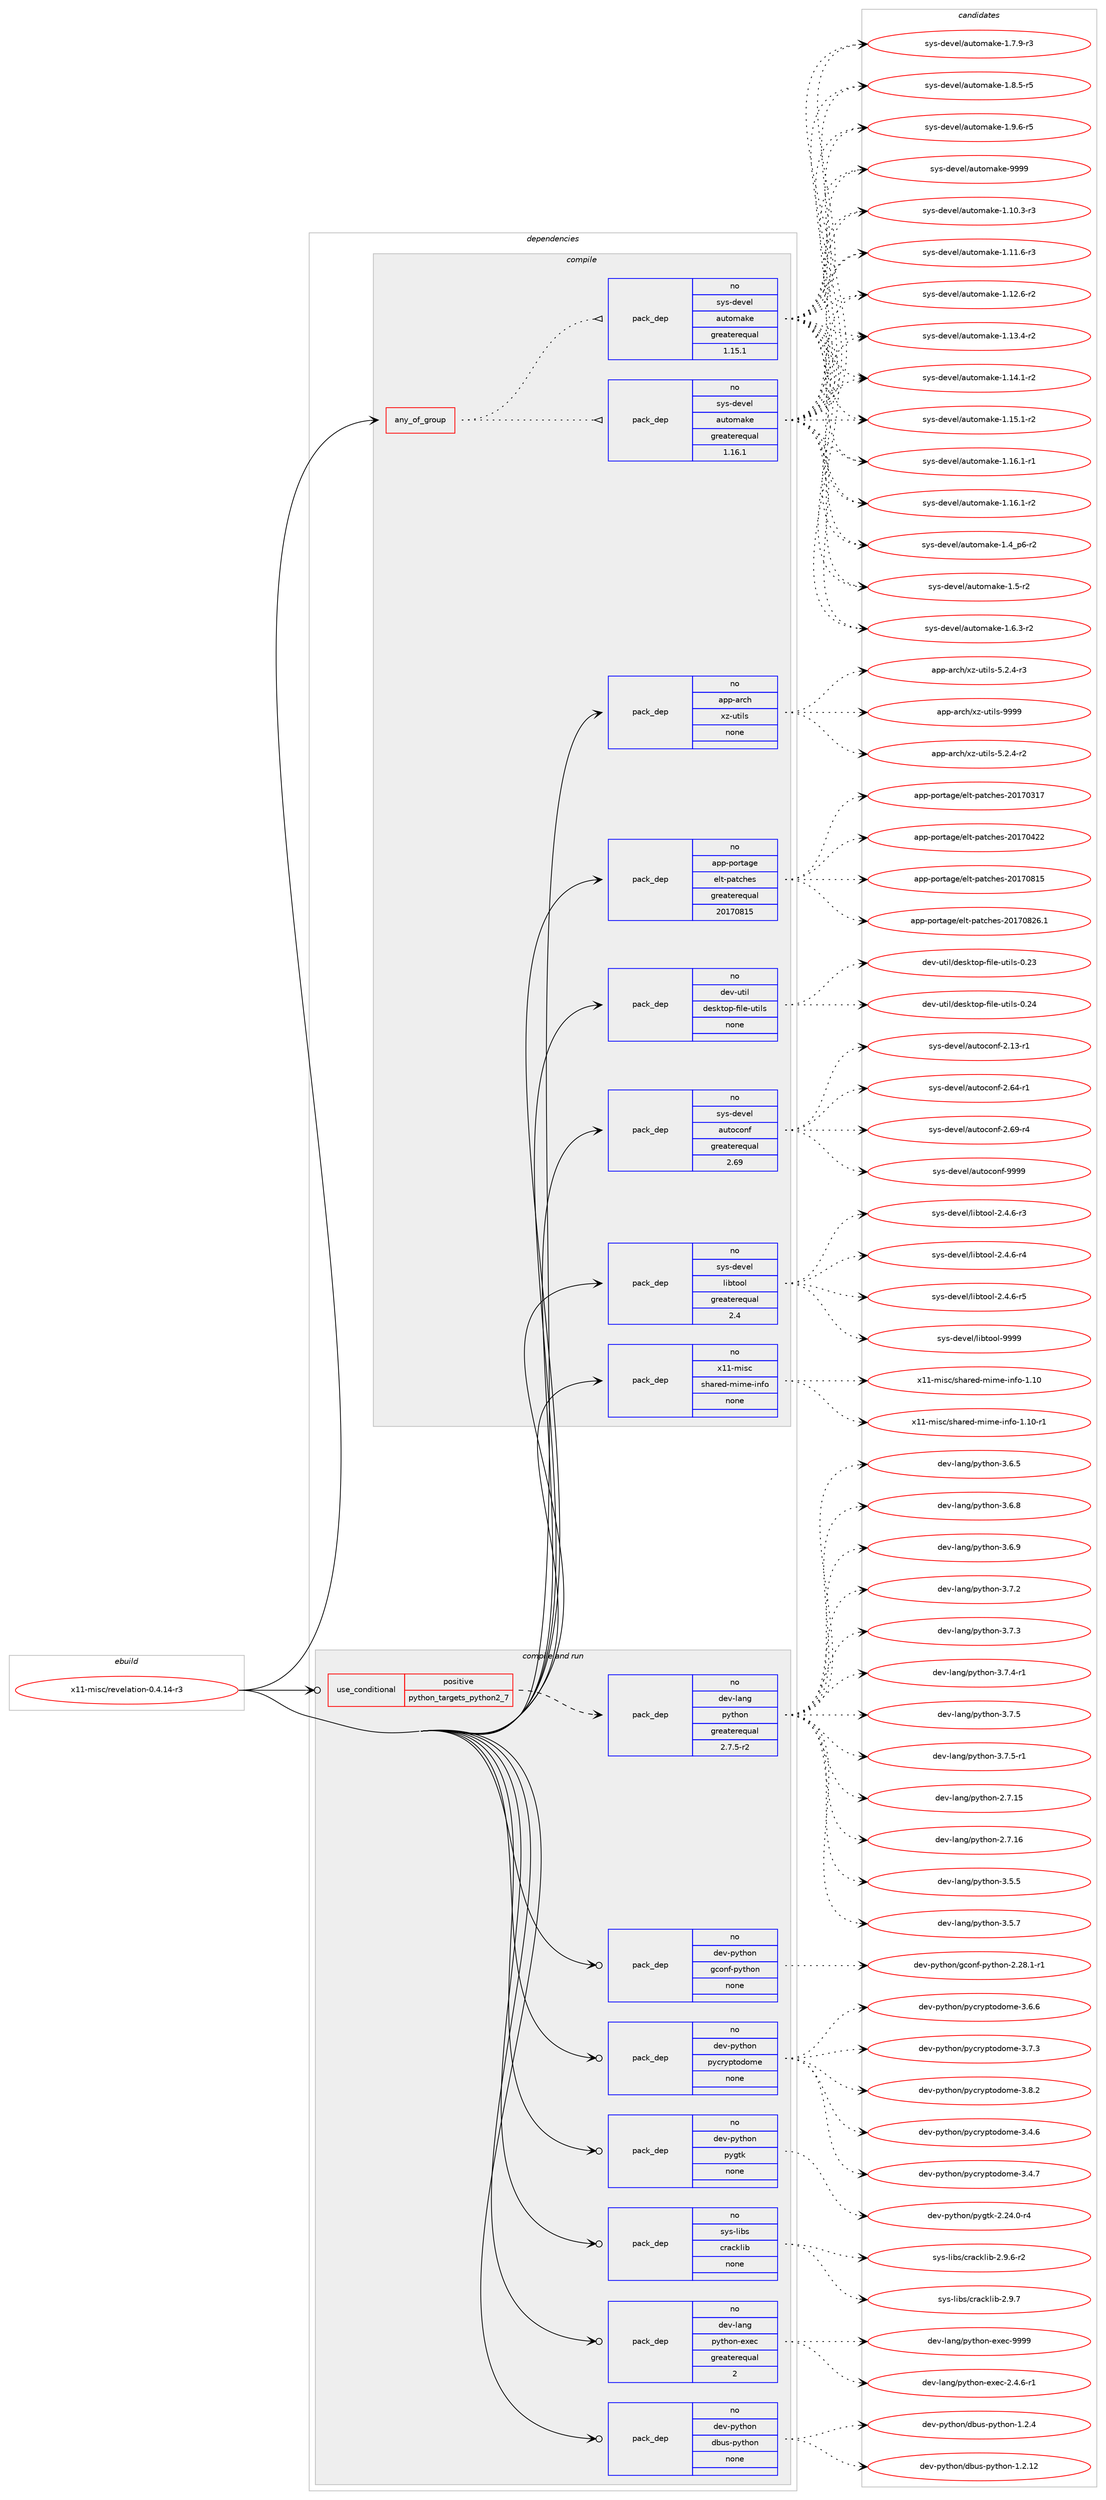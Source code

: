 digraph prolog {

# *************
# Graph options
# *************

newrank=true;
concentrate=true;
compound=true;
graph [rankdir=LR,fontname=Helvetica,fontsize=10,ranksep=1.5];#, ranksep=2.5, nodesep=0.2];
edge  [arrowhead=vee];
node  [fontname=Helvetica,fontsize=10];

# **********
# The ebuild
# **********

subgraph cluster_leftcol {
color=gray;
rank=same;
label=<<i>ebuild</i>>;
id [label="x11-misc/revelation-0.4.14-r3", color=red, width=4, href="../x11-misc/revelation-0.4.14-r3.svg"];
}

# ****************
# The dependencies
# ****************

subgraph cluster_midcol {
color=gray;
label=<<i>dependencies</i>>;
subgraph cluster_compile {
fillcolor="#eeeeee";
style=filled;
label=<<i>compile</i>>;
subgraph any16101 {
dependency920352 [label=<<TABLE BORDER="0" CELLBORDER="1" CELLSPACING="0" CELLPADDING="4"><TR><TD CELLPADDING="10">any_of_group</TD></TR></TABLE>>, shape=none, color=red];subgraph pack683736 {
dependency920353 [label=<<TABLE BORDER="0" CELLBORDER="1" CELLSPACING="0" CELLPADDING="4" WIDTH="220"><TR><TD ROWSPAN="6" CELLPADDING="30">pack_dep</TD></TR><TR><TD WIDTH="110">no</TD></TR><TR><TD>sys-devel</TD></TR><TR><TD>automake</TD></TR><TR><TD>greaterequal</TD></TR><TR><TD>1.16.1</TD></TR></TABLE>>, shape=none, color=blue];
}
dependency920352:e -> dependency920353:w [weight=20,style="dotted",arrowhead="oinv"];
subgraph pack683737 {
dependency920354 [label=<<TABLE BORDER="0" CELLBORDER="1" CELLSPACING="0" CELLPADDING="4" WIDTH="220"><TR><TD ROWSPAN="6" CELLPADDING="30">pack_dep</TD></TR><TR><TD WIDTH="110">no</TD></TR><TR><TD>sys-devel</TD></TR><TR><TD>automake</TD></TR><TR><TD>greaterequal</TD></TR><TR><TD>1.15.1</TD></TR></TABLE>>, shape=none, color=blue];
}
dependency920352:e -> dependency920354:w [weight=20,style="dotted",arrowhead="oinv"];
}
id:e -> dependency920352:w [weight=20,style="solid",arrowhead="vee"];
subgraph pack683738 {
dependency920355 [label=<<TABLE BORDER="0" CELLBORDER="1" CELLSPACING="0" CELLPADDING="4" WIDTH="220"><TR><TD ROWSPAN="6" CELLPADDING="30">pack_dep</TD></TR><TR><TD WIDTH="110">no</TD></TR><TR><TD>app-arch</TD></TR><TR><TD>xz-utils</TD></TR><TR><TD>none</TD></TR><TR><TD></TD></TR></TABLE>>, shape=none, color=blue];
}
id:e -> dependency920355:w [weight=20,style="solid",arrowhead="vee"];
subgraph pack683739 {
dependency920356 [label=<<TABLE BORDER="0" CELLBORDER="1" CELLSPACING="0" CELLPADDING="4" WIDTH="220"><TR><TD ROWSPAN="6" CELLPADDING="30">pack_dep</TD></TR><TR><TD WIDTH="110">no</TD></TR><TR><TD>app-portage</TD></TR><TR><TD>elt-patches</TD></TR><TR><TD>greaterequal</TD></TR><TR><TD>20170815</TD></TR></TABLE>>, shape=none, color=blue];
}
id:e -> dependency920356:w [weight=20,style="solid",arrowhead="vee"];
subgraph pack683740 {
dependency920357 [label=<<TABLE BORDER="0" CELLBORDER="1" CELLSPACING="0" CELLPADDING="4" WIDTH="220"><TR><TD ROWSPAN="6" CELLPADDING="30">pack_dep</TD></TR><TR><TD WIDTH="110">no</TD></TR><TR><TD>dev-util</TD></TR><TR><TD>desktop-file-utils</TD></TR><TR><TD>none</TD></TR><TR><TD></TD></TR></TABLE>>, shape=none, color=blue];
}
id:e -> dependency920357:w [weight=20,style="solid",arrowhead="vee"];
subgraph pack683741 {
dependency920358 [label=<<TABLE BORDER="0" CELLBORDER="1" CELLSPACING="0" CELLPADDING="4" WIDTH="220"><TR><TD ROWSPAN="6" CELLPADDING="30">pack_dep</TD></TR><TR><TD WIDTH="110">no</TD></TR><TR><TD>sys-devel</TD></TR><TR><TD>autoconf</TD></TR><TR><TD>greaterequal</TD></TR><TR><TD>2.69</TD></TR></TABLE>>, shape=none, color=blue];
}
id:e -> dependency920358:w [weight=20,style="solid",arrowhead="vee"];
subgraph pack683742 {
dependency920359 [label=<<TABLE BORDER="0" CELLBORDER="1" CELLSPACING="0" CELLPADDING="4" WIDTH="220"><TR><TD ROWSPAN="6" CELLPADDING="30">pack_dep</TD></TR><TR><TD WIDTH="110">no</TD></TR><TR><TD>sys-devel</TD></TR><TR><TD>libtool</TD></TR><TR><TD>greaterequal</TD></TR><TR><TD>2.4</TD></TR></TABLE>>, shape=none, color=blue];
}
id:e -> dependency920359:w [weight=20,style="solid",arrowhead="vee"];
subgraph pack683743 {
dependency920360 [label=<<TABLE BORDER="0" CELLBORDER="1" CELLSPACING="0" CELLPADDING="4" WIDTH="220"><TR><TD ROWSPAN="6" CELLPADDING="30">pack_dep</TD></TR><TR><TD WIDTH="110">no</TD></TR><TR><TD>x11-misc</TD></TR><TR><TD>shared-mime-info</TD></TR><TR><TD>none</TD></TR><TR><TD></TD></TR></TABLE>>, shape=none, color=blue];
}
id:e -> dependency920360:w [weight=20,style="solid",arrowhead="vee"];
}
subgraph cluster_compileandrun {
fillcolor="#eeeeee";
style=filled;
label=<<i>compile and run</i>>;
subgraph cond219924 {
dependency920361 [label=<<TABLE BORDER="0" CELLBORDER="1" CELLSPACING="0" CELLPADDING="4"><TR><TD ROWSPAN="3" CELLPADDING="10">use_conditional</TD></TR><TR><TD>positive</TD></TR><TR><TD>python_targets_python2_7</TD></TR></TABLE>>, shape=none, color=red];
subgraph pack683744 {
dependency920362 [label=<<TABLE BORDER="0" CELLBORDER="1" CELLSPACING="0" CELLPADDING="4" WIDTH="220"><TR><TD ROWSPAN="6" CELLPADDING="30">pack_dep</TD></TR><TR><TD WIDTH="110">no</TD></TR><TR><TD>dev-lang</TD></TR><TR><TD>python</TD></TR><TR><TD>greaterequal</TD></TR><TR><TD>2.7.5-r2</TD></TR></TABLE>>, shape=none, color=blue];
}
dependency920361:e -> dependency920362:w [weight=20,style="dashed",arrowhead="vee"];
}
id:e -> dependency920361:w [weight=20,style="solid",arrowhead="odotvee"];
subgraph pack683745 {
dependency920363 [label=<<TABLE BORDER="0" CELLBORDER="1" CELLSPACING="0" CELLPADDING="4" WIDTH="220"><TR><TD ROWSPAN="6" CELLPADDING="30">pack_dep</TD></TR><TR><TD WIDTH="110">no</TD></TR><TR><TD>dev-lang</TD></TR><TR><TD>python-exec</TD></TR><TR><TD>greaterequal</TD></TR><TR><TD>2</TD></TR></TABLE>>, shape=none, color=blue];
}
id:e -> dependency920363:w [weight=20,style="solid",arrowhead="odotvee"];
subgraph pack683746 {
dependency920364 [label=<<TABLE BORDER="0" CELLBORDER="1" CELLSPACING="0" CELLPADDING="4" WIDTH="220"><TR><TD ROWSPAN="6" CELLPADDING="30">pack_dep</TD></TR><TR><TD WIDTH="110">no</TD></TR><TR><TD>dev-python</TD></TR><TR><TD>dbus-python</TD></TR><TR><TD>none</TD></TR><TR><TD></TD></TR></TABLE>>, shape=none, color=blue];
}
id:e -> dependency920364:w [weight=20,style="solid",arrowhead="odotvee"];
subgraph pack683747 {
dependency920365 [label=<<TABLE BORDER="0" CELLBORDER="1" CELLSPACING="0" CELLPADDING="4" WIDTH="220"><TR><TD ROWSPAN="6" CELLPADDING="30">pack_dep</TD></TR><TR><TD WIDTH="110">no</TD></TR><TR><TD>dev-python</TD></TR><TR><TD>gconf-python</TD></TR><TR><TD>none</TD></TR><TR><TD></TD></TR></TABLE>>, shape=none, color=blue];
}
id:e -> dependency920365:w [weight=20,style="solid",arrowhead="odotvee"];
subgraph pack683748 {
dependency920366 [label=<<TABLE BORDER="0" CELLBORDER="1" CELLSPACING="0" CELLPADDING="4" WIDTH="220"><TR><TD ROWSPAN="6" CELLPADDING="30">pack_dep</TD></TR><TR><TD WIDTH="110">no</TD></TR><TR><TD>dev-python</TD></TR><TR><TD>pycryptodome</TD></TR><TR><TD>none</TD></TR><TR><TD></TD></TR></TABLE>>, shape=none, color=blue];
}
id:e -> dependency920366:w [weight=20,style="solid",arrowhead="odotvee"];
subgraph pack683749 {
dependency920367 [label=<<TABLE BORDER="0" CELLBORDER="1" CELLSPACING="0" CELLPADDING="4" WIDTH="220"><TR><TD ROWSPAN="6" CELLPADDING="30">pack_dep</TD></TR><TR><TD WIDTH="110">no</TD></TR><TR><TD>dev-python</TD></TR><TR><TD>pygtk</TD></TR><TR><TD>none</TD></TR><TR><TD></TD></TR></TABLE>>, shape=none, color=blue];
}
id:e -> dependency920367:w [weight=20,style="solid",arrowhead="odotvee"];
subgraph pack683750 {
dependency920368 [label=<<TABLE BORDER="0" CELLBORDER="1" CELLSPACING="0" CELLPADDING="4" WIDTH="220"><TR><TD ROWSPAN="6" CELLPADDING="30">pack_dep</TD></TR><TR><TD WIDTH="110">no</TD></TR><TR><TD>sys-libs</TD></TR><TR><TD>cracklib</TD></TR><TR><TD>none</TD></TR><TR><TD></TD></TR></TABLE>>, shape=none, color=blue];
}
id:e -> dependency920368:w [weight=20,style="solid",arrowhead="odotvee"];
}
subgraph cluster_run {
fillcolor="#eeeeee";
style=filled;
label=<<i>run</i>>;
}
}

# **************
# The candidates
# **************

subgraph cluster_choices {
rank=same;
color=gray;
label=<<i>candidates</i>>;

subgraph choice683736 {
color=black;
nodesep=1;
choice11512111545100101118101108479711711611110997107101454946494846514511451 [label="sys-devel/automake-1.10.3-r3", color=red, width=4,href="../sys-devel/automake-1.10.3-r3.svg"];
choice11512111545100101118101108479711711611110997107101454946494946544511451 [label="sys-devel/automake-1.11.6-r3", color=red, width=4,href="../sys-devel/automake-1.11.6-r3.svg"];
choice11512111545100101118101108479711711611110997107101454946495046544511450 [label="sys-devel/automake-1.12.6-r2", color=red, width=4,href="../sys-devel/automake-1.12.6-r2.svg"];
choice11512111545100101118101108479711711611110997107101454946495146524511450 [label="sys-devel/automake-1.13.4-r2", color=red, width=4,href="../sys-devel/automake-1.13.4-r2.svg"];
choice11512111545100101118101108479711711611110997107101454946495246494511450 [label="sys-devel/automake-1.14.1-r2", color=red, width=4,href="../sys-devel/automake-1.14.1-r2.svg"];
choice11512111545100101118101108479711711611110997107101454946495346494511450 [label="sys-devel/automake-1.15.1-r2", color=red, width=4,href="../sys-devel/automake-1.15.1-r2.svg"];
choice11512111545100101118101108479711711611110997107101454946495446494511449 [label="sys-devel/automake-1.16.1-r1", color=red, width=4,href="../sys-devel/automake-1.16.1-r1.svg"];
choice11512111545100101118101108479711711611110997107101454946495446494511450 [label="sys-devel/automake-1.16.1-r2", color=red, width=4,href="../sys-devel/automake-1.16.1-r2.svg"];
choice115121115451001011181011084797117116111109971071014549465295112544511450 [label="sys-devel/automake-1.4_p6-r2", color=red, width=4,href="../sys-devel/automake-1.4_p6-r2.svg"];
choice11512111545100101118101108479711711611110997107101454946534511450 [label="sys-devel/automake-1.5-r2", color=red, width=4,href="../sys-devel/automake-1.5-r2.svg"];
choice115121115451001011181011084797117116111109971071014549465446514511450 [label="sys-devel/automake-1.6.3-r2", color=red, width=4,href="../sys-devel/automake-1.6.3-r2.svg"];
choice115121115451001011181011084797117116111109971071014549465546574511451 [label="sys-devel/automake-1.7.9-r3", color=red, width=4,href="../sys-devel/automake-1.7.9-r3.svg"];
choice115121115451001011181011084797117116111109971071014549465646534511453 [label="sys-devel/automake-1.8.5-r5", color=red, width=4,href="../sys-devel/automake-1.8.5-r5.svg"];
choice115121115451001011181011084797117116111109971071014549465746544511453 [label="sys-devel/automake-1.9.6-r5", color=red, width=4,href="../sys-devel/automake-1.9.6-r5.svg"];
choice115121115451001011181011084797117116111109971071014557575757 [label="sys-devel/automake-9999", color=red, width=4,href="../sys-devel/automake-9999.svg"];
dependency920353:e -> choice11512111545100101118101108479711711611110997107101454946494846514511451:w [style=dotted,weight="100"];
dependency920353:e -> choice11512111545100101118101108479711711611110997107101454946494946544511451:w [style=dotted,weight="100"];
dependency920353:e -> choice11512111545100101118101108479711711611110997107101454946495046544511450:w [style=dotted,weight="100"];
dependency920353:e -> choice11512111545100101118101108479711711611110997107101454946495146524511450:w [style=dotted,weight="100"];
dependency920353:e -> choice11512111545100101118101108479711711611110997107101454946495246494511450:w [style=dotted,weight="100"];
dependency920353:e -> choice11512111545100101118101108479711711611110997107101454946495346494511450:w [style=dotted,weight="100"];
dependency920353:e -> choice11512111545100101118101108479711711611110997107101454946495446494511449:w [style=dotted,weight="100"];
dependency920353:e -> choice11512111545100101118101108479711711611110997107101454946495446494511450:w [style=dotted,weight="100"];
dependency920353:e -> choice115121115451001011181011084797117116111109971071014549465295112544511450:w [style=dotted,weight="100"];
dependency920353:e -> choice11512111545100101118101108479711711611110997107101454946534511450:w [style=dotted,weight="100"];
dependency920353:e -> choice115121115451001011181011084797117116111109971071014549465446514511450:w [style=dotted,weight="100"];
dependency920353:e -> choice115121115451001011181011084797117116111109971071014549465546574511451:w [style=dotted,weight="100"];
dependency920353:e -> choice115121115451001011181011084797117116111109971071014549465646534511453:w [style=dotted,weight="100"];
dependency920353:e -> choice115121115451001011181011084797117116111109971071014549465746544511453:w [style=dotted,weight="100"];
dependency920353:e -> choice115121115451001011181011084797117116111109971071014557575757:w [style=dotted,weight="100"];
}
subgraph choice683737 {
color=black;
nodesep=1;
choice11512111545100101118101108479711711611110997107101454946494846514511451 [label="sys-devel/automake-1.10.3-r3", color=red, width=4,href="../sys-devel/automake-1.10.3-r3.svg"];
choice11512111545100101118101108479711711611110997107101454946494946544511451 [label="sys-devel/automake-1.11.6-r3", color=red, width=4,href="../sys-devel/automake-1.11.6-r3.svg"];
choice11512111545100101118101108479711711611110997107101454946495046544511450 [label="sys-devel/automake-1.12.6-r2", color=red, width=4,href="../sys-devel/automake-1.12.6-r2.svg"];
choice11512111545100101118101108479711711611110997107101454946495146524511450 [label="sys-devel/automake-1.13.4-r2", color=red, width=4,href="../sys-devel/automake-1.13.4-r2.svg"];
choice11512111545100101118101108479711711611110997107101454946495246494511450 [label="sys-devel/automake-1.14.1-r2", color=red, width=4,href="../sys-devel/automake-1.14.1-r2.svg"];
choice11512111545100101118101108479711711611110997107101454946495346494511450 [label="sys-devel/automake-1.15.1-r2", color=red, width=4,href="../sys-devel/automake-1.15.1-r2.svg"];
choice11512111545100101118101108479711711611110997107101454946495446494511449 [label="sys-devel/automake-1.16.1-r1", color=red, width=4,href="../sys-devel/automake-1.16.1-r1.svg"];
choice11512111545100101118101108479711711611110997107101454946495446494511450 [label="sys-devel/automake-1.16.1-r2", color=red, width=4,href="../sys-devel/automake-1.16.1-r2.svg"];
choice115121115451001011181011084797117116111109971071014549465295112544511450 [label="sys-devel/automake-1.4_p6-r2", color=red, width=4,href="../sys-devel/automake-1.4_p6-r2.svg"];
choice11512111545100101118101108479711711611110997107101454946534511450 [label="sys-devel/automake-1.5-r2", color=red, width=4,href="../sys-devel/automake-1.5-r2.svg"];
choice115121115451001011181011084797117116111109971071014549465446514511450 [label="sys-devel/automake-1.6.3-r2", color=red, width=4,href="../sys-devel/automake-1.6.3-r2.svg"];
choice115121115451001011181011084797117116111109971071014549465546574511451 [label="sys-devel/automake-1.7.9-r3", color=red, width=4,href="../sys-devel/automake-1.7.9-r3.svg"];
choice115121115451001011181011084797117116111109971071014549465646534511453 [label="sys-devel/automake-1.8.5-r5", color=red, width=4,href="../sys-devel/automake-1.8.5-r5.svg"];
choice115121115451001011181011084797117116111109971071014549465746544511453 [label="sys-devel/automake-1.9.6-r5", color=red, width=4,href="../sys-devel/automake-1.9.6-r5.svg"];
choice115121115451001011181011084797117116111109971071014557575757 [label="sys-devel/automake-9999", color=red, width=4,href="../sys-devel/automake-9999.svg"];
dependency920354:e -> choice11512111545100101118101108479711711611110997107101454946494846514511451:w [style=dotted,weight="100"];
dependency920354:e -> choice11512111545100101118101108479711711611110997107101454946494946544511451:w [style=dotted,weight="100"];
dependency920354:e -> choice11512111545100101118101108479711711611110997107101454946495046544511450:w [style=dotted,weight="100"];
dependency920354:e -> choice11512111545100101118101108479711711611110997107101454946495146524511450:w [style=dotted,weight="100"];
dependency920354:e -> choice11512111545100101118101108479711711611110997107101454946495246494511450:w [style=dotted,weight="100"];
dependency920354:e -> choice11512111545100101118101108479711711611110997107101454946495346494511450:w [style=dotted,weight="100"];
dependency920354:e -> choice11512111545100101118101108479711711611110997107101454946495446494511449:w [style=dotted,weight="100"];
dependency920354:e -> choice11512111545100101118101108479711711611110997107101454946495446494511450:w [style=dotted,weight="100"];
dependency920354:e -> choice115121115451001011181011084797117116111109971071014549465295112544511450:w [style=dotted,weight="100"];
dependency920354:e -> choice11512111545100101118101108479711711611110997107101454946534511450:w [style=dotted,weight="100"];
dependency920354:e -> choice115121115451001011181011084797117116111109971071014549465446514511450:w [style=dotted,weight="100"];
dependency920354:e -> choice115121115451001011181011084797117116111109971071014549465546574511451:w [style=dotted,weight="100"];
dependency920354:e -> choice115121115451001011181011084797117116111109971071014549465646534511453:w [style=dotted,weight="100"];
dependency920354:e -> choice115121115451001011181011084797117116111109971071014549465746544511453:w [style=dotted,weight="100"];
dependency920354:e -> choice115121115451001011181011084797117116111109971071014557575757:w [style=dotted,weight="100"];
}
subgraph choice683738 {
color=black;
nodesep=1;
choice9711211245971149910447120122451171161051081154553465046524511450 [label="app-arch/xz-utils-5.2.4-r2", color=red, width=4,href="../app-arch/xz-utils-5.2.4-r2.svg"];
choice9711211245971149910447120122451171161051081154553465046524511451 [label="app-arch/xz-utils-5.2.4-r3", color=red, width=4,href="../app-arch/xz-utils-5.2.4-r3.svg"];
choice9711211245971149910447120122451171161051081154557575757 [label="app-arch/xz-utils-9999", color=red, width=4,href="../app-arch/xz-utils-9999.svg"];
dependency920355:e -> choice9711211245971149910447120122451171161051081154553465046524511450:w [style=dotted,weight="100"];
dependency920355:e -> choice9711211245971149910447120122451171161051081154553465046524511451:w [style=dotted,weight="100"];
dependency920355:e -> choice9711211245971149910447120122451171161051081154557575757:w [style=dotted,weight="100"];
}
subgraph choice683739 {
color=black;
nodesep=1;
choice97112112451121111141169710310147101108116451129711699104101115455048495548514955 [label="app-portage/elt-patches-20170317", color=red, width=4,href="../app-portage/elt-patches-20170317.svg"];
choice97112112451121111141169710310147101108116451129711699104101115455048495548525050 [label="app-portage/elt-patches-20170422", color=red, width=4,href="../app-portage/elt-patches-20170422.svg"];
choice97112112451121111141169710310147101108116451129711699104101115455048495548564953 [label="app-portage/elt-patches-20170815", color=red, width=4,href="../app-portage/elt-patches-20170815.svg"];
choice971121124511211111411697103101471011081164511297116991041011154550484955485650544649 [label="app-portage/elt-patches-20170826.1", color=red, width=4,href="../app-portage/elt-patches-20170826.1.svg"];
dependency920356:e -> choice97112112451121111141169710310147101108116451129711699104101115455048495548514955:w [style=dotted,weight="100"];
dependency920356:e -> choice97112112451121111141169710310147101108116451129711699104101115455048495548525050:w [style=dotted,weight="100"];
dependency920356:e -> choice97112112451121111141169710310147101108116451129711699104101115455048495548564953:w [style=dotted,weight="100"];
dependency920356:e -> choice971121124511211111411697103101471011081164511297116991041011154550484955485650544649:w [style=dotted,weight="100"];
}
subgraph choice683740 {
color=black;
nodesep=1;
choice100101118451171161051084710010111510711611111245102105108101451171161051081154548465051 [label="dev-util/desktop-file-utils-0.23", color=red, width=4,href="../dev-util/desktop-file-utils-0.23.svg"];
choice100101118451171161051084710010111510711611111245102105108101451171161051081154548465052 [label="dev-util/desktop-file-utils-0.24", color=red, width=4,href="../dev-util/desktop-file-utils-0.24.svg"];
dependency920357:e -> choice100101118451171161051084710010111510711611111245102105108101451171161051081154548465051:w [style=dotted,weight="100"];
dependency920357:e -> choice100101118451171161051084710010111510711611111245102105108101451171161051081154548465052:w [style=dotted,weight="100"];
}
subgraph choice683741 {
color=black;
nodesep=1;
choice1151211154510010111810110847971171161119911111010245504649514511449 [label="sys-devel/autoconf-2.13-r1", color=red, width=4,href="../sys-devel/autoconf-2.13-r1.svg"];
choice1151211154510010111810110847971171161119911111010245504654524511449 [label="sys-devel/autoconf-2.64-r1", color=red, width=4,href="../sys-devel/autoconf-2.64-r1.svg"];
choice1151211154510010111810110847971171161119911111010245504654574511452 [label="sys-devel/autoconf-2.69-r4", color=red, width=4,href="../sys-devel/autoconf-2.69-r4.svg"];
choice115121115451001011181011084797117116111991111101024557575757 [label="sys-devel/autoconf-9999", color=red, width=4,href="../sys-devel/autoconf-9999.svg"];
dependency920358:e -> choice1151211154510010111810110847971171161119911111010245504649514511449:w [style=dotted,weight="100"];
dependency920358:e -> choice1151211154510010111810110847971171161119911111010245504654524511449:w [style=dotted,weight="100"];
dependency920358:e -> choice1151211154510010111810110847971171161119911111010245504654574511452:w [style=dotted,weight="100"];
dependency920358:e -> choice115121115451001011181011084797117116111991111101024557575757:w [style=dotted,weight="100"];
}
subgraph choice683742 {
color=black;
nodesep=1;
choice1151211154510010111810110847108105981161111111084550465246544511451 [label="sys-devel/libtool-2.4.6-r3", color=red, width=4,href="../sys-devel/libtool-2.4.6-r3.svg"];
choice1151211154510010111810110847108105981161111111084550465246544511452 [label="sys-devel/libtool-2.4.6-r4", color=red, width=4,href="../sys-devel/libtool-2.4.6-r4.svg"];
choice1151211154510010111810110847108105981161111111084550465246544511453 [label="sys-devel/libtool-2.4.6-r5", color=red, width=4,href="../sys-devel/libtool-2.4.6-r5.svg"];
choice1151211154510010111810110847108105981161111111084557575757 [label="sys-devel/libtool-9999", color=red, width=4,href="../sys-devel/libtool-9999.svg"];
dependency920359:e -> choice1151211154510010111810110847108105981161111111084550465246544511451:w [style=dotted,weight="100"];
dependency920359:e -> choice1151211154510010111810110847108105981161111111084550465246544511452:w [style=dotted,weight="100"];
dependency920359:e -> choice1151211154510010111810110847108105981161111111084550465246544511453:w [style=dotted,weight="100"];
dependency920359:e -> choice1151211154510010111810110847108105981161111111084557575757:w [style=dotted,weight="100"];
}
subgraph choice683743 {
color=black;
nodesep=1;
choice12049494510910511599471151049711410110045109105109101451051101021114549464948 [label="x11-misc/shared-mime-info-1.10", color=red, width=4,href="../x11-misc/shared-mime-info-1.10.svg"];
choice120494945109105115994711510497114101100451091051091014510511010211145494649484511449 [label="x11-misc/shared-mime-info-1.10-r1", color=red, width=4,href="../x11-misc/shared-mime-info-1.10-r1.svg"];
dependency920360:e -> choice12049494510910511599471151049711410110045109105109101451051101021114549464948:w [style=dotted,weight="100"];
dependency920360:e -> choice120494945109105115994711510497114101100451091051091014510511010211145494649484511449:w [style=dotted,weight="100"];
}
subgraph choice683744 {
color=black;
nodesep=1;
choice10010111845108971101034711212111610411111045504655464953 [label="dev-lang/python-2.7.15", color=red, width=4,href="../dev-lang/python-2.7.15.svg"];
choice10010111845108971101034711212111610411111045504655464954 [label="dev-lang/python-2.7.16", color=red, width=4,href="../dev-lang/python-2.7.16.svg"];
choice100101118451089711010347112121116104111110455146534653 [label="dev-lang/python-3.5.5", color=red, width=4,href="../dev-lang/python-3.5.5.svg"];
choice100101118451089711010347112121116104111110455146534655 [label="dev-lang/python-3.5.7", color=red, width=4,href="../dev-lang/python-3.5.7.svg"];
choice100101118451089711010347112121116104111110455146544653 [label="dev-lang/python-3.6.5", color=red, width=4,href="../dev-lang/python-3.6.5.svg"];
choice100101118451089711010347112121116104111110455146544656 [label="dev-lang/python-3.6.8", color=red, width=4,href="../dev-lang/python-3.6.8.svg"];
choice100101118451089711010347112121116104111110455146544657 [label="dev-lang/python-3.6.9", color=red, width=4,href="../dev-lang/python-3.6.9.svg"];
choice100101118451089711010347112121116104111110455146554650 [label="dev-lang/python-3.7.2", color=red, width=4,href="../dev-lang/python-3.7.2.svg"];
choice100101118451089711010347112121116104111110455146554651 [label="dev-lang/python-3.7.3", color=red, width=4,href="../dev-lang/python-3.7.3.svg"];
choice1001011184510897110103471121211161041111104551465546524511449 [label="dev-lang/python-3.7.4-r1", color=red, width=4,href="../dev-lang/python-3.7.4-r1.svg"];
choice100101118451089711010347112121116104111110455146554653 [label="dev-lang/python-3.7.5", color=red, width=4,href="../dev-lang/python-3.7.5.svg"];
choice1001011184510897110103471121211161041111104551465546534511449 [label="dev-lang/python-3.7.5-r1", color=red, width=4,href="../dev-lang/python-3.7.5-r1.svg"];
dependency920362:e -> choice10010111845108971101034711212111610411111045504655464953:w [style=dotted,weight="100"];
dependency920362:e -> choice10010111845108971101034711212111610411111045504655464954:w [style=dotted,weight="100"];
dependency920362:e -> choice100101118451089711010347112121116104111110455146534653:w [style=dotted,weight="100"];
dependency920362:e -> choice100101118451089711010347112121116104111110455146534655:w [style=dotted,weight="100"];
dependency920362:e -> choice100101118451089711010347112121116104111110455146544653:w [style=dotted,weight="100"];
dependency920362:e -> choice100101118451089711010347112121116104111110455146544656:w [style=dotted,weight="100"];
dependency920362:e -> choice100101118451089711010347112121116104111110455146544657:w [style=dotted,weight="100"];
dependency920362:e -> choice100101118451089711010347112121116104111110455146554650:w [style=dotted,weight="100"];
dependency920362:e -> choice100101118451089711010347112121116104111110455146554651:w [style=dotted,weight="100"];
dependency920362:e -> choice1001011184510897110103471121211161041111104551465546524511449:w [style=dotted,weight="100"];
dependency920362:e -> choice100101118451089711010347112121116104111110455146554653:w [style=dotted,weight="100"];
dependency920362:e -> choice1001011184510897110103471121211161041111104551465546534511449:w [style=dotted,weight="100"];
}
subgraph choice683745 {
color=black;
nodesep=1;
choice10010111845108971101034711212111610411111045101120101994550465246544511449 [label="dev-lang/python-exec-2.4.6-r1", color=red, width=4,href="../dev-lang/python-exec-2.4.6-r1.svg"];
choice10010111845108971101034711212111610411111045101120101994557575757 [label="dev-lang/python-exec-9999", color=red, width=4,href="../dev-lang/python-exec-9999.svg"];
dependency920363:e -> choice10010111845108971101034711212111610411111045101120101994550465246544511449:w [style=dotted,weight="100"];
dependency920363:e -> choice10010111845108971101034711212111610411111045101120101994557575757:w [style=dotted,weight="100"];
}
subgraph choice683746 {
color=black;
nodesep=1;
choice1001011184511212111610411111047100981171154511212111610411111045494650464950 [label="dev-python/dbus-python-1.2.12", color=red, width=4,href="../dev-python/dbus-python-1.2.12.svg"];
choice10010111845112121116104111110471009811711545112121116104111110454946504652 [label="dev-python/dbus-python-1.2.4", color=red, width=4,href="../dev-python/dbus-python-1.2.4.svg"];
dependency920364:e -> choice1001011184511212111610411111047100981171154511212111610411111045494650464950:w [style=dotted,weight="100"];
dependency920364:e -> choice10010111845112121116104111110471009811711545112121116104111110454946504652:w [style=dotted,weight="100"];
}
subgraph choice683747 {
color=black;
nodesep=1;
choice10010111845112121116104111110471039911111010245112121116104111110455046505646494511449 [label="dev-python/gconf-python-2.28.1-r1", color=red, width=4,href="../dev-python/gconf-python-2.28.1-r1.svg"];
dependency920365:e -> choice10010111845112121116104111110471039911111010245112121116104111110455046505646494511449:w [style=dotted,weight="100"];
}
subgraph choice683748 {
color=black;
nodesep=1;
choice100101118451121211161041111104711212199114121112116111100111109101455146524654 [label="dev-python/pycryptodome-3.4.6", color=red, width=4,href="../dev-python/pycryptodome-3.4.6.svg"];
choice100101118451121211161041111104711212199114121112116111100111109101455146524655 [label="dev-python/pycryptodome-3.4.7", color=red, width=4,href="../dev-python/pycryptodome-3.4.7.svg"];
choice100101118451121211161041111104711212199114121112116111100111109101455146544654 [label="dev-python/pycryptodome-3.6.6", color=red, width=4,href="../dev-python/pycryptodome-3.6.6.svg"];
choice100101118451121211161041111104711212199114121112116111100111109101455146554651 [label="dev-python/pycryptodome-3.7.3", color=red, width=4,href="../dev-python/pycryptodome-3.7.3.svg"];
choice100101118451121211161041111104711212199114121112116111100111109101455146564650 [label="dev-python/pycryptodome-3.8.2", color=red, width=4,href="../dev-python/pycryptodome-3.8.2.svg"];
dependency920366:e -> choice100101118451121211161041111104711212199114121112116111100111109101455146524654:w [style=dotted,weight="100"];
dependency920366:e -> choice100101118451121211161041111104711212199114121112116111100111109101455146524655:w [style=dotted,weight="100"];
dependency920366:e -> choice100101118451121211161041111104711212199114121112116111100111109101455146544654:w [style=dotted,weight="100"];
dependency920366:e -> choice100101118451121211161041111104711212199114121112116111100111109101455146554651:w [style=dotted,weight="100"];
dependency920366:e -> choice100101118451121211161041111104711212199114121112116111100111109101455146564650:w [style=dotted,weight="100"];
}
subgraph choice683749 {
color=black;
nodesep=1;
choice1001011184511212111610411111047112121103116107455046505246484511452 [label="dev-python/pygtk-2.24.0-r4", color=red, width=4,href="../dev-python/pygtk-2.24.0-r4.svg"];
dependency920367:e -> choice1001011184511212111610411111047112121103116107455046505246484511452:w [style=dotted,weight="100"];
}
subgraph choice683750 {
color=black;
nodesep=1;
choice115121115451081059811547991149799107108105984550465746544511450 [label="sys-libs/cracklib-2.9.6-r2", color=red, width=4,href="../sys-libs/cracklib-2.9.6-r2.svg"];
choice11512111545108105981154799114979910710810598455046574655 [label="sys-libs/cracklib-2.9.7", color=red, width=4,href="../sys-libs/cracklib-2.9.7.svg"];
dependency920368:e -> choice115121115451081059811547991149799107108105984550465746544511450:w [style=dotted,weight="100"];
dependency920368:e -> choice11512111545108105981154799114979910710810598455046574655:w [style=dotted,weight="100"];
}
}

}
